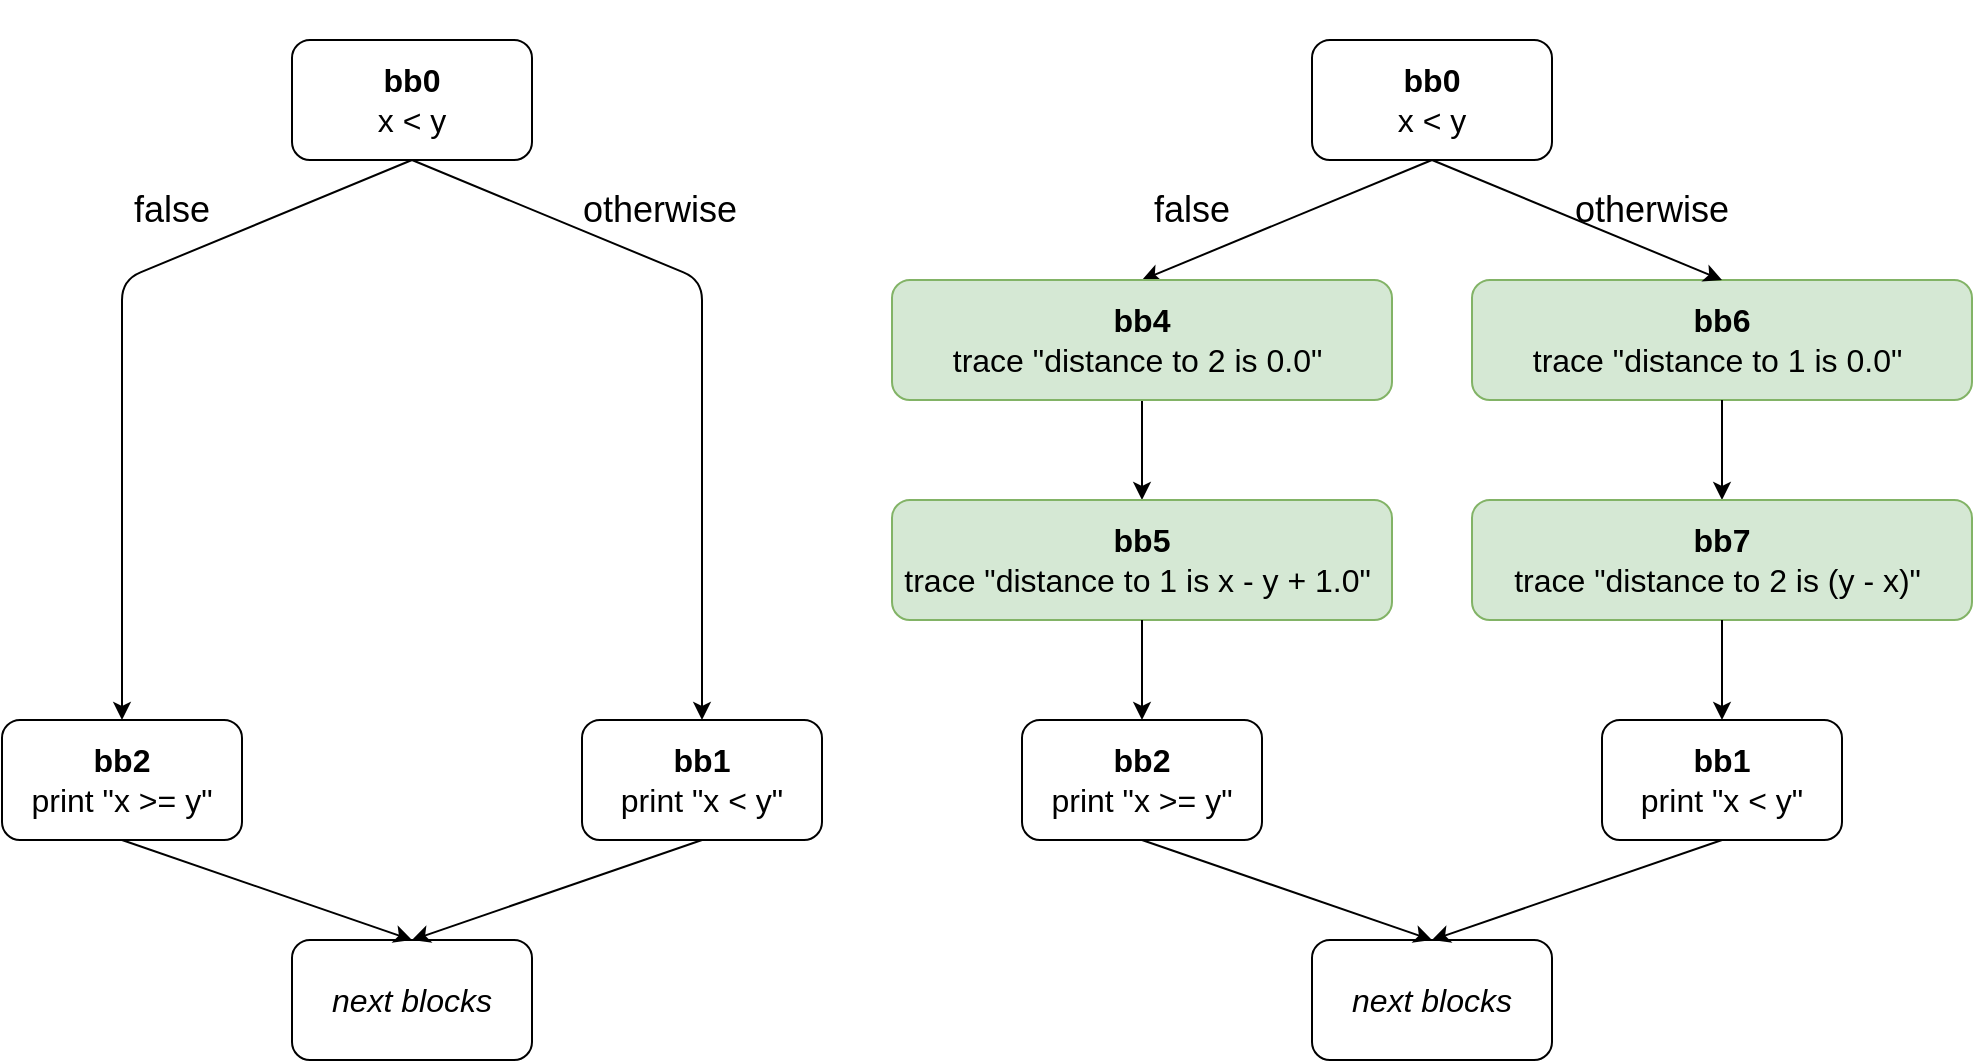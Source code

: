 <mxfile version="16.5.1" type="device"><diagram id="mtKesNsxuVSY4DAXMG3T" name="Page-1"><mxGraphModel dx="1106" dy="997" grid="1" gridSize="10" guides="1" tooltips="1" connect="1" arrows="1" fold="1" page="1" pageScale="1" pageWidth="827" pageHeight="1169" math="0" shadow="0"><root><mxCell id="0"/><mxCell id="1" parent="0"/><mxCell id="v6j9mXJMksomTZe7uBYo-1" value="&lt;font size=&quot;3&quot;&gt;&lt;b&gt;bb0&lt;/b&gt;&lt;br&gt;x &amp;lt; y&lt;br&gt;&lt;/font&gt;" style="rounded=1;whiteSpace=wrap;html=1;" parent="1" vertex="1"><mxGeometry x="200" y="160" width="120" height="60" as="geometry"/></mxCell><mxCell id="v6j9mXJMksomTZe7uBYo-3" value="" style="endArrow=classic;html=1;rounded=1;fontSize=18;exitX=0.5;exitY=1;exitDx=0;exitDy=0;entryX=0.5;entryY=0;entryDx=0;entryDy=0;" parent="1" source="v6j9mXJMksomTZe7uBYo-1" target="v6j9mXJMksomTZe7uBYo-8" edge="1"><mxGeometry width="50" height="50" relative="1" as="geometry"><mxPoint x="140" y="440" as="sourcePoint"/><mxPoint x="115" y="280" as="targetPoint"/><Array as="points"><mxPoint x="115" y="280"/></Array></mxGeometry></mxCell><mxCell id="v6j9mXJMksomTZe7uBYo-5" value="" style="endArrow=classic;html=1;fontSize=18;exitX=0.5;exitY=1;exitDx=0;exitDy=0;entryX=0.5;entryY=0;entryDx=0;entryDy=0;rounded=1;" parent="1" source="v6j9mXJMksomTZe7uBYo-1" target="v6j9mXJMksomTZe7uBYo-9" edge="1"><mxGeometry width="50" height="50" relative="1" as="geometry"><mxPoint x="380" y="390" as="sourcePoint"/><mxPoint x="405" y="280" as="targetPoint"/><Array as="points"><mxPoint x="405" y="280"/></Array></mxGeometry></mxCell><mxCell id="v6j9mXJMksomTZe7uBYo-6" value="otherwise" style="text;html=1;strokeColor=none;fillColor=none;align=center;verticalAlign=middle;whiteSpace=wrap;rounded=0;fontSize=18;" parent="1" vertex="1"><mxGeometry x="354" y="230" width="60" height="30" as="geometry"/></mxCell><mxCell id="v6j9mXJMksomTZe7uBYo-7" value="false" style="text;html=1;strokeColor=none;fillColor=none;align=center;verticalAlign=middle;whiteSpace=wrap;rounded=0;fontSize=18;" parent="1" vertex="1"><mxGeometry x="110" y="230" width="60" height="30" as="geometry"/></mxCell><mxCell id="v6j9mXJMksomTZe7uBYo-8" value="&lt;font size=&quot;3&quot;&gt;&lt;b&gt;bb2&lt;/b&gt;&lt;br&gt;print &quot;x &amp;gt;= y&quot;&lt;br&gt;&lt;/font&gt;" style="rounded=1;whiteSpace=wrap;html=1;" parent="1" vertex="1"><mxGeometry x="55" y="500" width="120" height="60" as="geometry"/></mxCell><mxCell id="v6j9mXJMksomTZe7uBYo-9" value="&lt;font size=&quot;3&quot;&gt;&lt;b&gt;bb1&lt;/b&gt;&lt;br&gt;print &quot;x &amp;lt; y&quot;&lt;br&gt;&lt;/font&gt;" style="rounded=1;whiteSpace=wrap;html=1;" parent="1" vertex="1"><mxGeometry x="345" y="500" width="120" height="60" as="geometry"/></mxCell><mxCell id="v6j9mXJMksomTZe7uBYo-12" value="&lt;font size=&quot;3&quot;&gt;&lt;i&gt;next blocks&lt;/i&gt;&lt;br&gt;&lt;/font&gt;" style="rounded=1;whiteSpace=wrap;html=1;" parent="1" vertex="1"><mxGeometry x="200" y="610" width="120" height="60" as="geometry"/></mxCell><mxCell id="v6j9mXJMksomTZe7uBYo-21" value="" style="endArrow=classic;html=1;rounded=0;fontSize=18;exitX=0.5;exitY=1;exitDx=0;exitDy=0;entryX=0.5;entryY=0;entryDx=0;entryDy=0;" parent="1" source="v6j9mXJMksomTZe7uBYo-8" target="v6j9mXJMksomTZe7uBYo-12" edge="1"><mxGeometry width="50" height="50" relative="1" as="geometry"><mxPoint x="30" y="700" as="sourcePoint"/><mxPoint x="80" y="650" as="targetPoint"/></mxGeometry></mxCell><mxCell id="v6j9mXJMksomTZe7uBYo-22" value="" style="endArrow=classic;html=1;rounded=0;fontSize=18;exitX=0.5;exitY=1;exitDx=0;exitDy=0;entryX=0.5;entryY=0;entryDx=0;entryDy=0;" parent="1" source="v6j9mXJMksomTZe7uBYo-9" target="v6j9mXJMksomTZe7uBYo-12" edge="1"><mxGeometry width="50" height="50" relative="1" as="geometry"><mxPoint x="460" y="650" as="sourcePoint"/><mxPoint x="510" y="600" as="targetPoint"/></mxGeometry></mxCell><mxCell id="Oah4KhcZCImoPfXuXvwF-1" value="" style="rounded=0;whiteSpace=wrap;html=1;fillColor=none;strokeColor=none;" parent="1" vertex="1"><mxGeometry x="200" y="140" width="120" height="20" as="geometry"/></mxCell><mxCell id="ORKOINiJp1Gxtd0rYpEq-1" value="&lt;font size=&quot;3&quot;&gt;&lt;b&gt;bb0&lt;/b&gt;&lt;br&gt;x &amp;lt; y&lt;br&gt;&lt;/font&gt;" style="rounded=1;whiteSpace=wrap;html=1;" vertex="1" parent="1"><mxGeometry x="710" y="160" width="120" height="60" as="geometry"/></mxCell><mxCell id="ORKOINiJp1Gxtd0rYpEq-2" value="" style="endArrow=classic;html=1;rounded=0;fontSize=18;exitX=0.5;exitY=1;exitDx=0;exitDy=0;entryX=0.5;entryY=0;entryDx=0;entryDy=0;" edge="1" parent="1" source="ORKOINiJp1Gxtd0rYpEq-1" target="ORKOINiJp1Gxtd0rYpEq-13"><mxGeometry width="50" height="50" relative="1" as="geometry"><mxPoint x="650" y="440" as="sourcePoint"/><mxPoint x="645" y="320" as="targetPoint"/></mxGeometry></mxCell><mxCell id="ORKOINiJp1Gxtd0rYpEq-3" value="&lt;font size=&quot;3&quot;&gt;&lt;b&gt;bb6&lt;/b&gt;&lt;br&gt;trace &quot;distance to 1 is 0.0&quot;&amp;nbsp;&lt;br&gt;&lt;/font&gt;" style="rounded=1;whiteSpace=wrap;html=1;fillColor=#d5e8d4;strokeColor=#82b366;" vertex="1" parent="1"><mxGeometry x="790" y="280" width="250" height="60" as="geometry"/></mxCell><mxCell id="ORKOINiJp1Gxtd0rYpEq-4" value="" style="endArrow=classic;html=1;rounded=0;fontSize=18;exitX=0.5;exitY=1;exitDx=0;exitDy=0;entryX=0.5;entryY=0;entryDx=0;entryDy=0;" edge="1" parent="1" source="ORKOINiJp1Gxtd0rYpEq-1" target="ORKOINiJp1Gxtd0rYpEq-3"><mxGeometry width="50" height="50" relative="1" as="geometry"><mxPoint x="890" y="390" as="sourcePoint"/><mxPoint x="940" y="340" as="targetPoint"/></mxGeometry></mxCell><mxCell id="ORKOINiJp1Gxtd0rYpEq-5" value="otherwise" style="text;html=1;strokeColor=none;fillColor=none;align=center;verticalAlign=middle;whiteSpace=wrap;rounded=0;fontSize=18;" vertex="1" parent="1"><mxGeometry x="850" y="230" width="60" height="30" as="geometry"/></mxCell><mxCell id="ORKOINiJp1Gxtd0rYpEq-6" value="false" style="text;html=1;strokeColor=none;fillColor=none;align=center;verticalAlign=middle;whiteSpace=wrap;rounded=0;fontSize=18;" vertex="1" parent="1"><mxGeometry x="620" y="230" width="60" height="30" as="geometry"/></mxCell><mxCell id="ORKOINiJp1Gxtd0rYpEq-7" value="&lt;font size=&quot;3&quot;&gt;&lt;b&gt;bb2&lt;/b&gt;&lt;br&gt;print &quot;x &amp;gt;= y&quot;&lt;br&gt;&lt;/font&gt;" style="rounded=1;whiteSpace=wrap;html=1;" vertex="1" parent="1"><mxGeometry x="565" y="500" width="120" height="60" as="geometry"/></mxCell><mxCell id="ORKOINiJp1Gxtd0rYpEq-8" value="&lt;font size=&quot;3&quot;&gt;&lt;b&gt;bb1&lt;/b&gt;&lt;br&gt;print &quot;x &amp;lt; y&quot;&lt;br&gt;&lt;/font&gt;" style="rounded=1;whiteSpace=wrap;html=1;" vertex="1" parent="1"><mxGeometry x="855" y="500" width="120" height="60" as="geometry"/></mxCell><mxCell id="ORKOINiJp1Gxtd0rYpEq-9" value="&lt;font size=&quot;3&quot;&gt;&lt;i&gt;next blocks&lt;/i&gt;&lt;br&gt;&lt;/font&gt;" style="rounded=1;whiteSpace=wrap;html=1;" vertex="1" parent="1"><mxGeometry x="710" y="610" width="120" height="60" as="geometry"/></mxCell><mxCell id="ORKOINiJp1Gxtd0rYpEq-10" value="" style="endArrow=classic;html=1;rounded=0;fontSize=18;exitX=0.5;exitY=1;exitDx=0;exitDy=0;entryX=0.5;entryY=0;entryDx=0;entryDy=0;" edge="1" parent="1" source="ORKOINiJp1Gxtd0rYpEq-13" target="ORKOINiJp1Gxtd0rYpEq-14"><mxGeometry width="50" height="50" relative="1" as="geometry"><mxPoint x="645" y="380" as="sourcePoint"/><mxPoint x="645" y="450" as="targetPoint"/></mxGeometry></mxCell><mxCell id="ORKOINiJp1Gxtd0rYpEq-11" value="" style="endArrow=classic;html=1;rounded=0;fontSize=18;exitX=0.5;exitY=1;exitDx=0;exitDy=0;entryX=0.5;entryY=0;entryDx=0;entryDy=0;" edge="1" parent="1" source="ORKOINiJp1Gxtd0rYpEq-3" target="ORKOINiJp1Gxtd0rYpEq-12"><mxGeometry width="50" height="50" relative="1" as="geometry"><mxPoint x="1090" y="530" as="sourcePoint"/><mxPoint x="930" y="450" as="targetPoint"/></mxGeometry></mxCell><mxCell id="ORKOINiJp1Gxtd0rYpEq-12" value="&lt;font size=&quot;3&quot;&gt;&lt;b&gt;bb7&lt;/b&gt;&lt;br&gt;trace &quot;distance to 2 is (y - x)&quot;&amp;nbsp;&lt;br&gt;&lt;/font&gt;" style="rounded=1;whiteSpace=wrap;html=1;fillColor=#d5e8d4;strokeColor=#82b366;" vertex="1" parent="1"><mxGeometry x="790" y="390" width="250" height="60" as="geometry"/></mxCell><mxCell id="ORKOINiJp1Gxtd0rYpEq-13" value="&lt;font size=&quot;3&quot;&gt;&lt;b&gt;bb4&lt;/b&gt;&lt;br&gt;trace &quot;distance to 2 is 0.0&quot;&amp;nbsp;&lt;br&gt;&lt;/font&gt;" style="rounded=1;whiteSpace=wrap;html=1;fillColor=#d5e8d4;strokeColor=#82b366;" vertex="1" parent="1"><mxGeometry x="500" y="280" width="250" height="60" as="geometry"/></mxCell><mxCell id="ORKOINiJp1Gxtd0rYpEq-14" value="&lt;font size=&quot;3&quot;&gt;&lt;b&gt;bb5&lt;/b&gt;&lt;br&gt;trace &quot;distance to 1 is x - y + 1.0&quot;&amp;nbsp;&lt;br&gt;&lt;/font&gt;" style="rounded=1;whiteSpace=wrap;html=1;fillColor=#d5e8d4;strokeColor=#82b366;" vertex="1" parent="1"><mxGeometry x="500" y="390" width="250" height="60" as="geometry"/></mxCell><mxCell id="ORKOINiJp1Gxtd0rYpEq-15" value="" style="endArrow=classic;html=1;rounded=0;fontSize=18;exitX=0.5;exitY=1;exitDx=0;exitDy=0;entryX=0.5;entryY=0;entryDx=0;entryDy=0;" edge="1" parent="1" source="ORKOINiJp1Gxtd0rYpEq-14" target="ORKOINiJp1Gxtd0rYpEq-7"><mxGeometry width="50" height="50" relative="1" as="geometry"><mxPoint x="440" y="680" as="sourcePoint"/><mxPoint x="490" y="630" as="targetPoint"/></mxGeometry></mxCell><mxCell id="ORKOINiJp1Gxtd0rYpEq-16" value="" style="endArrow=classic;html=1;rounded=0;fontSize=18;exitX=0.5;exitY=1;exitDx=0;exitDy=0;entryX=0.5;entryY=0;entryDx=0;entryDy=0;" edge="1" parent="1" source="ORKOINiJp1Gxtd0rYpEq-12" target="ORKOINiJp1Gxtd0rYpEq-8"><mxGeometry width="50" height="50" relative="1" as="geometry"><mxPoint x="904.5" y="540" as="sourcePoint"/><mxPoint x="904.5" y="600" as="targetPoint"/></mxGeometry></mxCell><mxCell id="ORKOINiJp1Gxtd0rYpEq-17" value="" style="endArrow=classic;html=1;rounded=0;fontSize=18;exitX=0.5;exitY=1;exitDx=0;exitDy=0;entryX=0.5;entryY=0;entryDx=0;entryDy=0;" edge="1" parent="1" source="ORKOINiJp1Gxtd0rYpEq-7" target="ORKOINiJp1Gxtd0rYpEq-9"><mxGeometry width="50" height="50" relative="1" as="geometry"><mxPoint x="540" y="700" as="sourcePoint"/><mxPoint x="590" y="650" as="targetPoint"/></mxGeometry></mxCell><mxCell id="ORKOINiJp1Gxtd0rYpEq-18" value="" style="endArrow=classic;html=1;rounded=0;fontSize=18;exitX=0.5;exitY=1;exitDx=0;exitDy=0;entryX=0.5;entryY=0;entryDx=0;entryDy=0;" edge="1" parent="1" source="ORKOINiJp1Gxtd0rYpEq-8" target="ORKOINiJp1Gxtd0rYpEq-9"><mxGeometry width="50" height="50" relative="1" as="geometry"><mxPoint x="970" y="650" as="sourcePoint"/><mxPoint x="1020" y="600" as="targetPoint"/></mxGeometry></mxCell><mxCell id="ORKOINiJp1Gxtd0rYpEq-19" value="" style="rounded=0;whiteSpace=wrap;html=1;fillColor=none;strokeColor=none;" vertex="1" parent="1"><mxGeometry x="710" y="140" width="120" height="20" as="geometry"/></mxCell></root></mxGraphModel></diagram></mxfile>